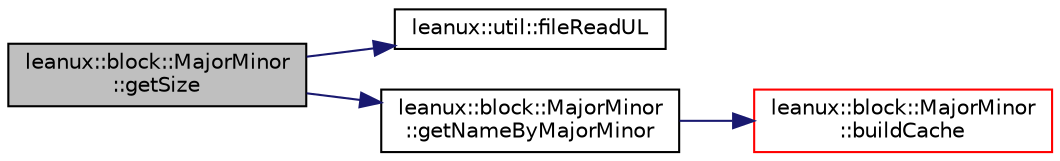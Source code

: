 digraph "leanux::block::MajorMinor::getSize"
{
 // LATEX_PDF_SIZE
  bgcolor="transparent";
  edge [fontname="Helvetica",fontsize="10",labelfontname="Helvetica",labelfontsize="10"];
  node [fontname="Helvetica",fontsize="10",shape=record];
  rankdir="LR";
  Node1 [label="leanux::block::MajorMinor\l::getSize",height=0.2,width=0.4,color="black", fillcolor="grey75", style="filled", fontcolor="black",tooltip="Return the size (capacity) of the device in bytes."];
  Node1 -> Node2 [color="midnightblue",fontsize="10",style="solid",fontname="Helvetica"];
  Node2 [label="leanux::util::fileReadUL",height=0.2,width=0.4,color="black",URL="$namespaceleanux_1_1util.html#a1e9a1206d94b2f96e8e0c6adc4e4cd12",tooltip="read the first data in the file as a string representation of a unsigned long."];
  Node1 -> Node3 [color="midnightblue",fontsize="10",style="solid",fontname="Helvetica"];
  Node3 [label="leanux::block::MajorMinor\l::getNameByMajorMinor",height=0.2,width=0.4,color="black",URL="$classleanux_1_1block_1_1MajorMinor.html#adc3f437e329318ee21bddbbebaeb740e",tooltip="Get the DeviceName for the MajorMinor."];
  Node3 -> Node4 [color="midnightblue",fontsize="10",style="solid",fontname="Helvetica"];
  Node4 [label="leanux::block::MajorMinor\l::buildCache",height=0.2,width=0.4,color="red",URL="$classleanux_1_1block_1_1MajorMinor.html#a4d83c063088eb618533f31e2cc78b2f3",tooltip="(re)build the cached mapping between device names and MajorMinor numbers."];
}

